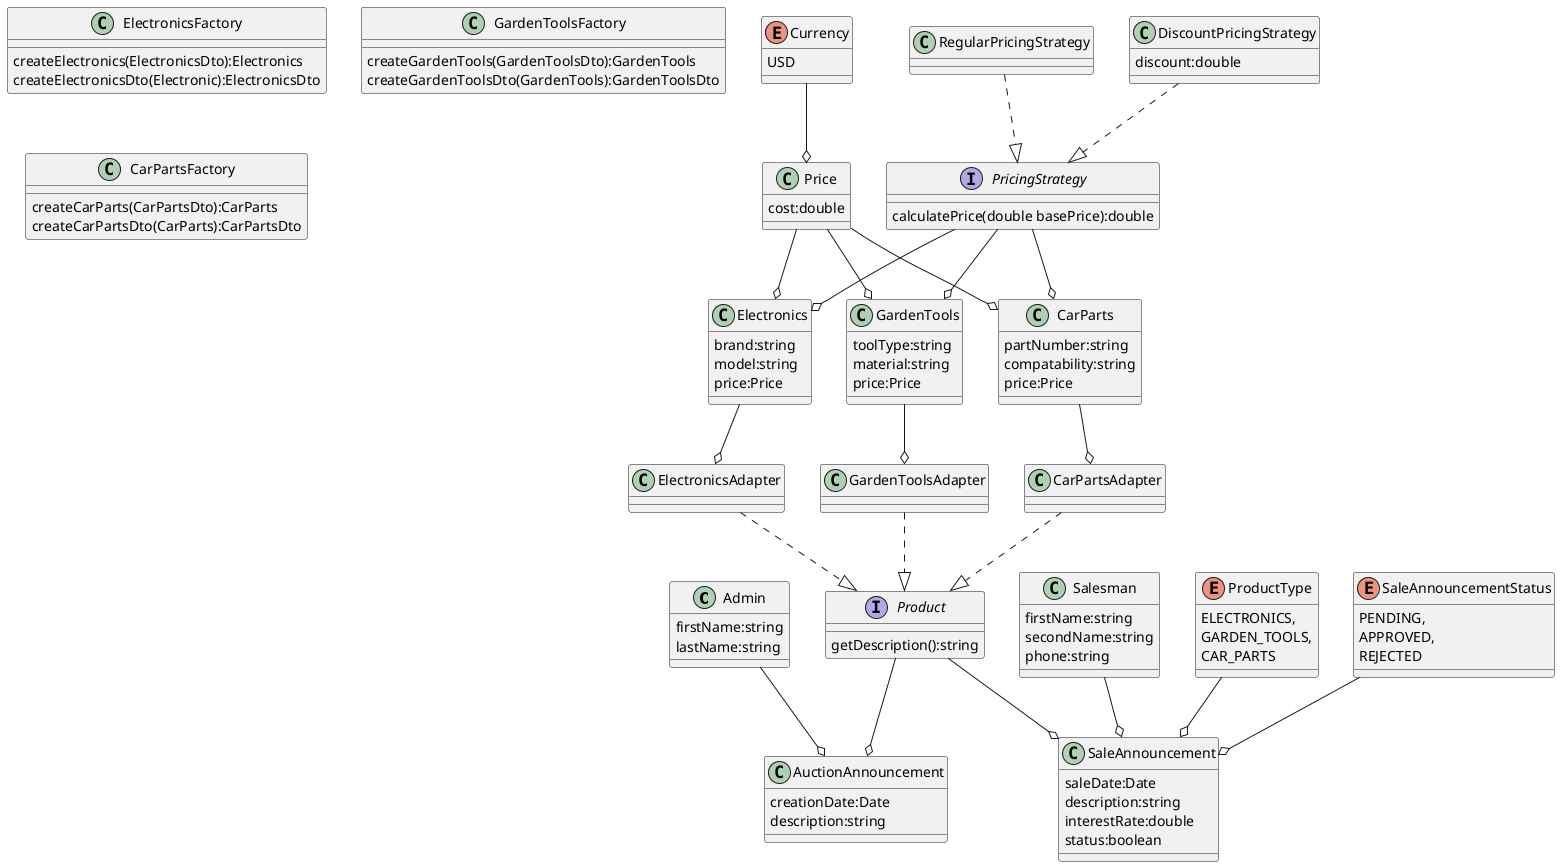 @startuml
'https://plantuml.com/class-diagram

class Admin {
firstName:string
lastName:string
}

enum Currency{
USD
}

class Price{
cost:double
}

interface Product{
getDescription():string
}


class Electronics{
brand:string
model:string
price:Price
}

class GardenTools{
toolType:string
material:string
price:Price
}

class CarParts{
partNumber:string
compatability:string
price:Price
}

class ElectronicsFactory{
createElectronics(ElectronicsDto):Electronics
createElectronicsDto(Electronic):ElectronicsDto
}

class GardenToolsFactory{
createGardenTools(GardenToolsDto):GardenTools
createGardenToolsDto(GardenTools):GardenToolsDto
}

class CarPartsFactory{
createCarParts(CarPartsDto):CarParts
createCarPartsDto(CarParts):CarPartsDto
}

class ElectronicsAdapter{
}

class GardenToolsAdapter{
}

class CarPartsAdapter{
}

class AuctionAnnouncement{
creationDate:Date
description:string
}

class Salesman{
firstName:string
secondName:string
phone:string
}

enum ProductType{
ELECTRONICS,
GARDEN_TOOLS,
CAR_PARTS
}

enum SaleAnnouncementStatus{
PENDING,
APPROVED,
REJECTED
}

class SaleAnnouncement{
saleDate:Date
description:string
interestRate:double
status:boolean
}

interface PricingStrategy{
calculatePrice(double basePrice):double
}

class RegularPricingStrategy{
}

class DiscountPricingStrategy {
discount:double
}


Admin --o AuctionAnnouncement
Product --o AuctionAnnouncement
Currency --o Price
Price --o Electronics
Price --o GardenTools
Price --o CarParts
Salesman --o SaleAnnouncement
Product --o SaleAnnouncement
Electronics --o ElectronicsAdapter
ElectronicsAdapter ..|> Product
GardenTools --o GardenToolsAdapter
GardenToolsAdapter ..|> Product
CarParts --o CarPartsAdapter
CarPartsAdapter ..|> Product
ProductType --o SaleAnnouncement
SaleAnnouncementStatus --o SaleAnnouncement
RegularPricingStrategy ..|> PricingStrategy
DiscountPricingStrategy ..|> PricingStrategy
PricingStrategy--o Electronics
PricingStrategy--o GardenTools
PricingStrategy--o CarParts
@enduml
